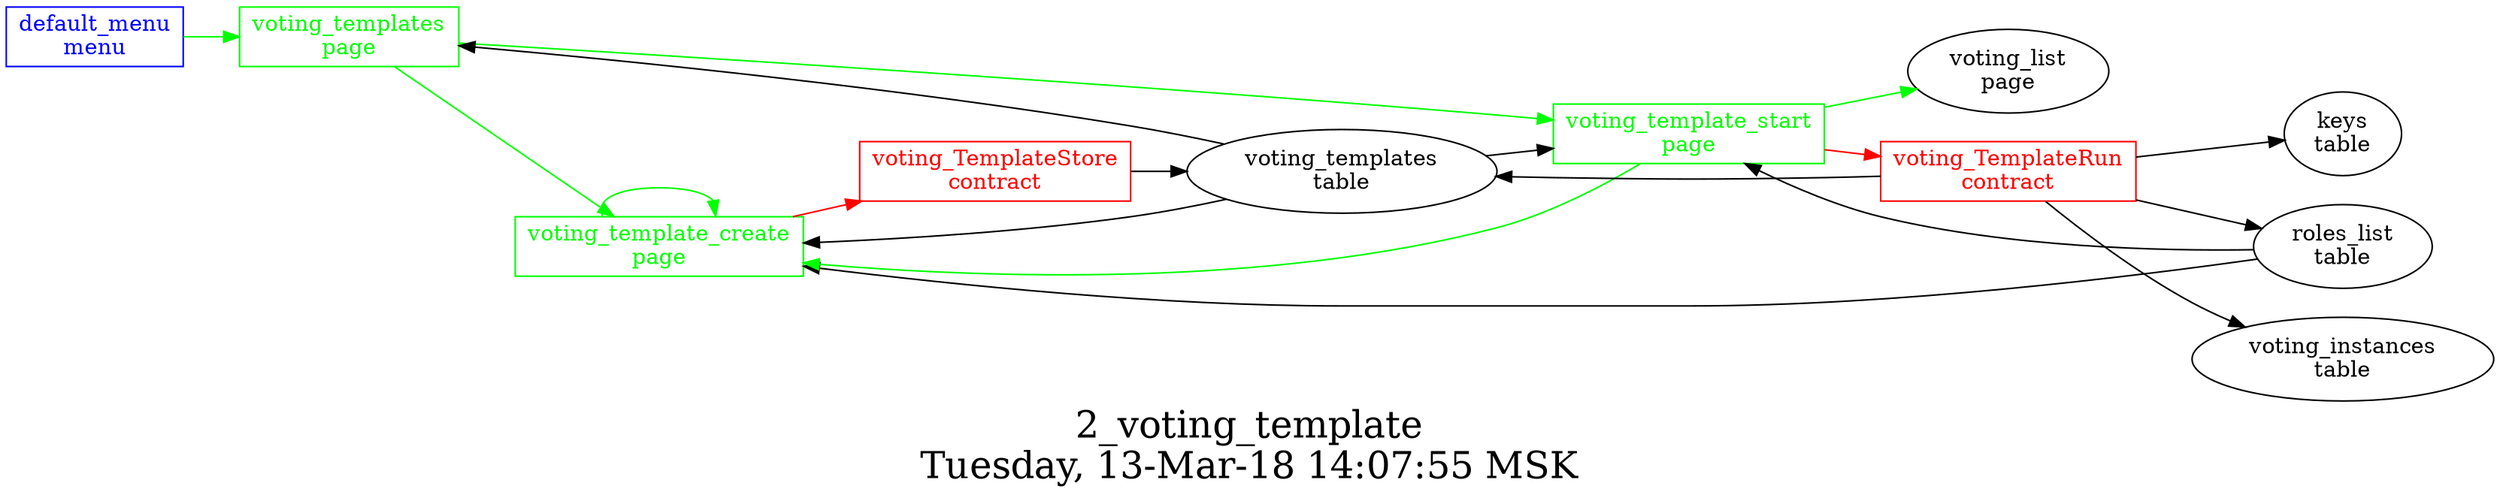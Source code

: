 digraph G {
graph [
  fontsize="24";
  label="2_voting_template\nTuesday, 13-Mar-18 14:07:55 MSK";
  nojustify=true;
  ordering=out;
  rankdir=LR;
  size="30";
];
"default_menu\nmenu" -> "voting_templates\npage"  [ color=green ]
"default_menu\nmenu" [color=blue, fontcolor=blue, group=menus, shape=record];
"voting_template_create\npage" -> "voting_TemplateStore\ncontract"  [ color=red ]
"voting_templates\ntable" -> "voting_template_create\npage"  [ color="" ]
"roles_list\ntable" -> "voting_template_create\npage"  [ color="" ]
"voting_template_create\npage" -> "voting_template_create\npage"  [ color=green ]
"voting_template_create\npage" [color=green, fontcolor=green, group=pages, shape=record];
"voting_template_start\npage" -> "voting_TemplateRun\ncontract"  [ color=red ]
"voting_templates\ntable" -> "voting_template_start\npage"  [ color="" ]
"roles_list\ntable" -> "voting_template_start\npage"  [ color="" ]
"voting_template_start\npage" -> "voting_template_create\npage"  [ color=green ]
"voting_template_start\npage" -> "voting_list\npage"  [ color=green ]
"voting_template_start\npage" [color=green, fontcolor=green, group=pages, shape=record];
"voting_templates\ntable" -> "voting_templates\npage"  [ color="" ]
"voting_templates\npage" -> "voting_template_start\npage"  [ color=green ]
"voting_templates\npage" -> "voting_template_create\npage"  [ color=green ]
"voting_templates\npage" [color=green, fontcolor=green, group=pages, shape=record];
"voting_TemplateRun\ncontract" -> "voting_templates\ntable"  [ color="" ]
"voting_TemplateRun\ncontract" -> "keys\ntable"  [ color="" ]
"voting_TemplateRun\ncontract" -> "roles_list\ntable"  [ color="" ]
"voting_TemplateRun\ncontract" -> "voting_instances\ntable"  [ color="" ]
"voting_TemplateRun\ncontract" [color=red, fontcolor=red, group=contracts, shape=record];
"voting_TemplateStore\ncontract" -> "voting_templates\ntable"  [ color="" ]
"voting_TemplateStore\ncontract" [color=red, fontcolor=red, group=contracts, shape=record];
"voting_templates\ntable" [color="", fontcolor="", group=tables, shape=""];
}
